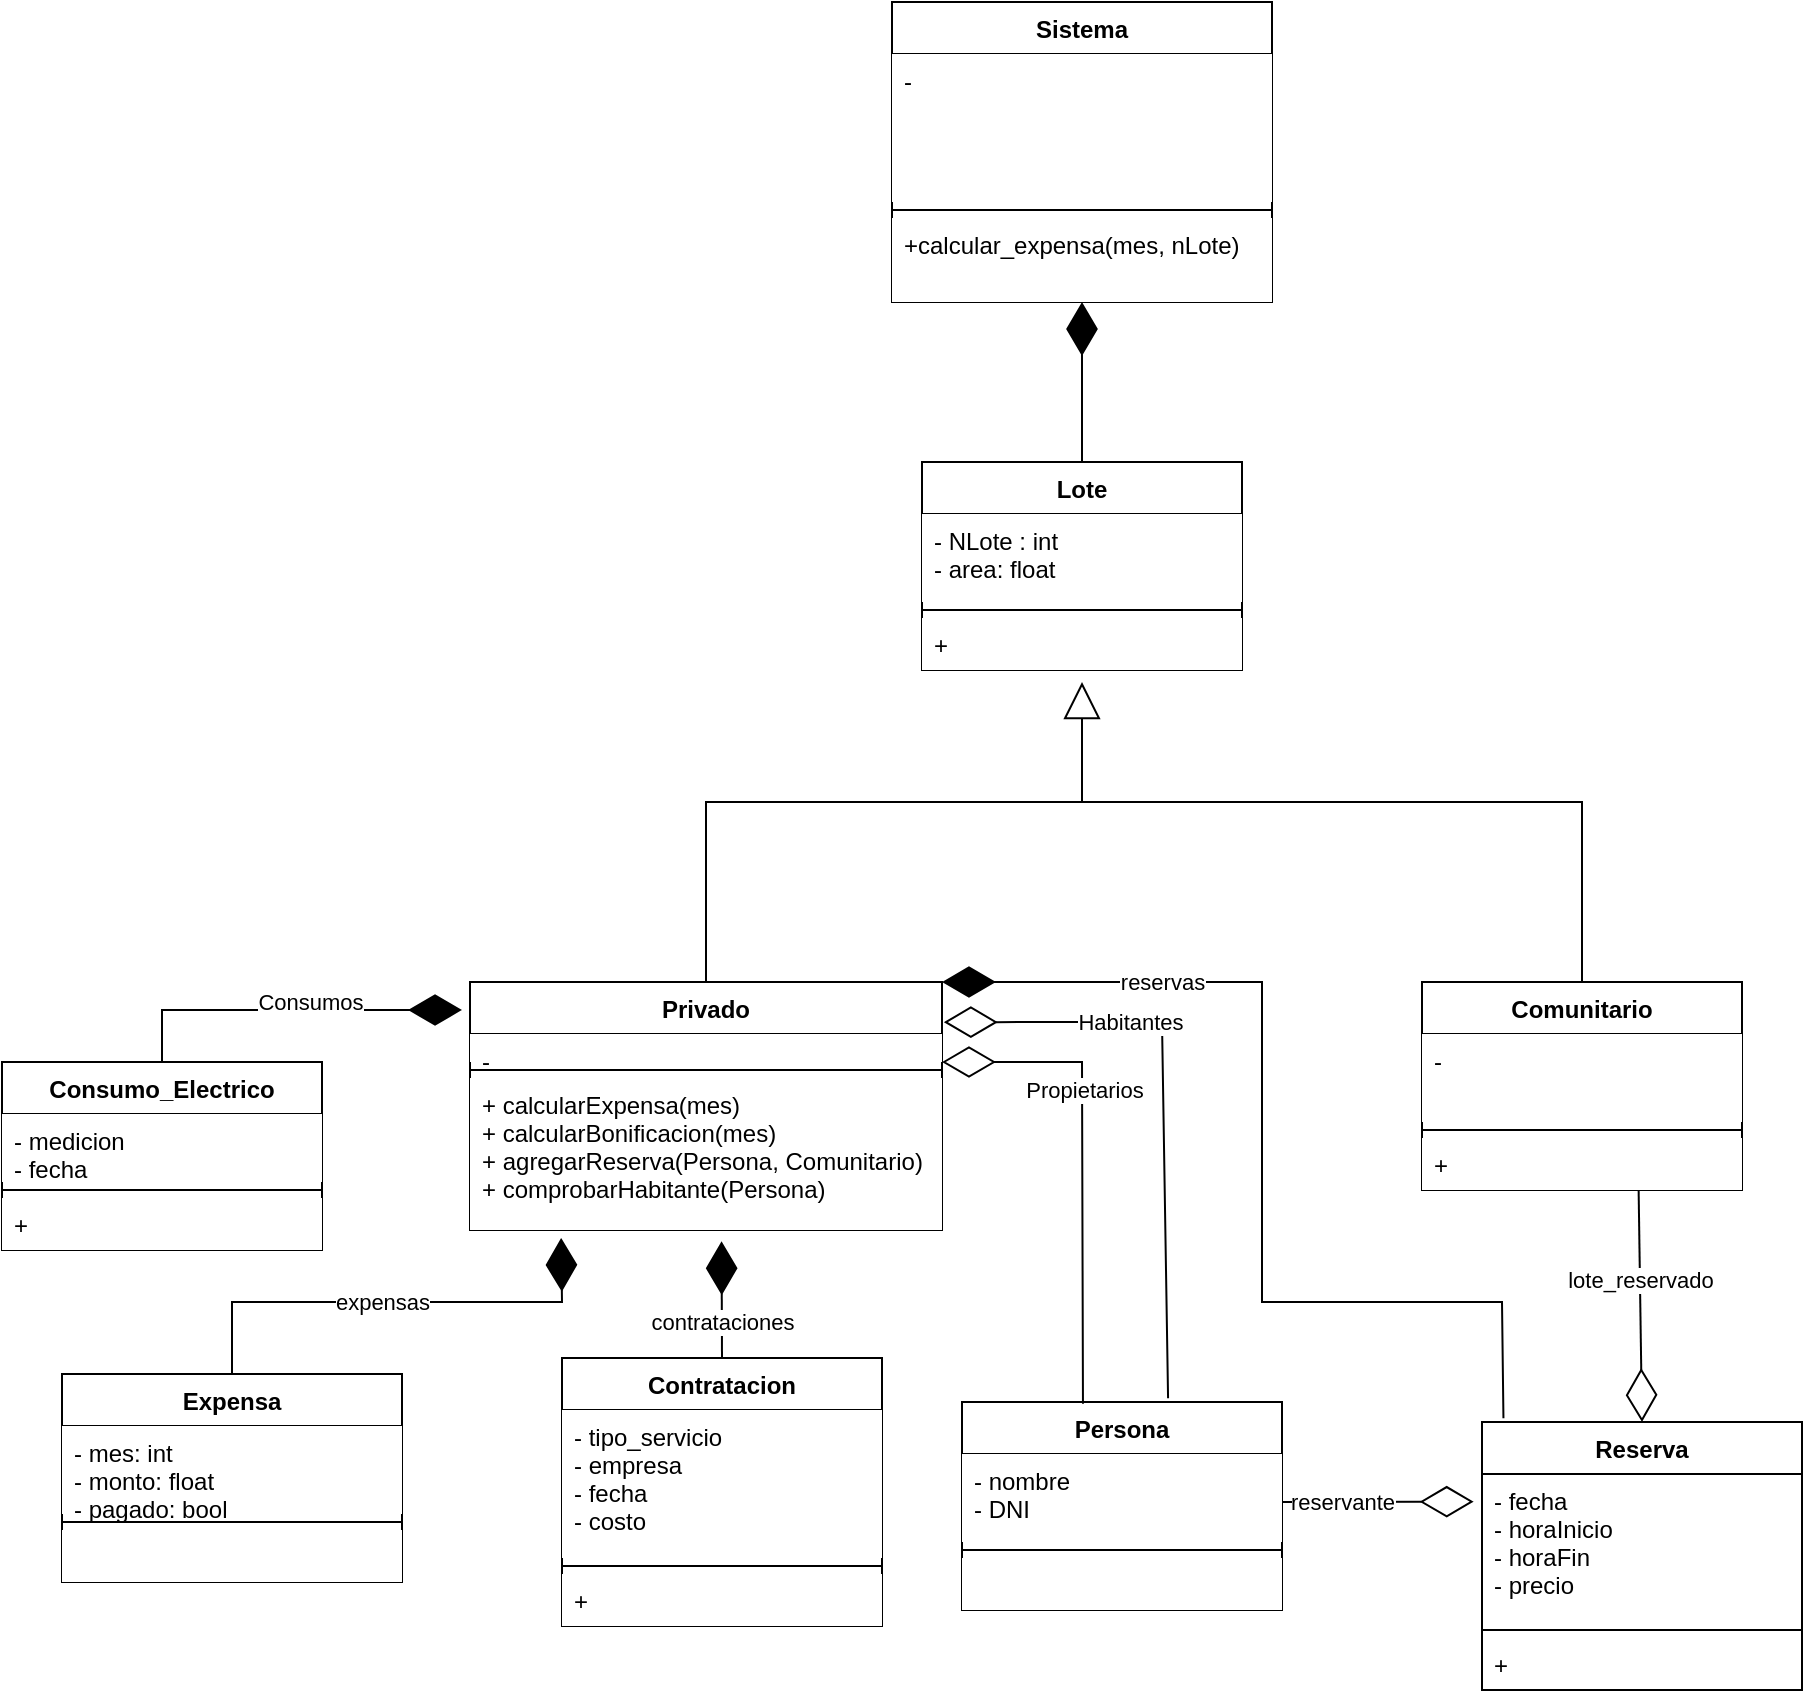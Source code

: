 <mxfile version="20.2.8" type="device"><diagram id="Mghg4daY8PKXxm-E9AAV" name="Página-1"><mxGraphModel dx="1609" dy="1637" grid="1" gridSize="10" guides="1" tooltips="1" connect="1" arrows="1" fold="1" page="1" pageScale="1" pageWidth="827" pageHeight="1169" math="0" shadow="0"><root><mxCell id="0"/><mxCell id="1" parent="0"/><mxCell id="o68BLchZln3EO1sLJYte-1" value="Lote" style="swimlane;fontStyle=1;align=center;verticalAlign=top;childLayout=stackLayout;horizontal=1;startSize=26;horizontalStack=0;resizeParent=1;resizeParentMax=0;resizeLast=0;collapsible=1;marginBottom=0;" parent="1" vertex="1"><mxGeometry x="310" y="70" width="160" height="104" as="geometry"/></mxCell><mxCell id="o68BLchZln3EO1sLJYte-2" value="- NLote : int&#10;- area: float&#10;" style="text;strokeColor=none;fillColor=default;align=left;verticalAlign=top;spacingLeft=4;spacingRight=4;overflow=hidden;rotatable=0;points=[[0,0.5],[1,0.5]];portConstraint=eastwest;" parent="o68BLchZln3EO1sLJYte-1" vertex="1"><mxGeometry y="26" width="160" height="44" as="geometry"/></mxCell><mxCell id="o68BLchZln3EO1sLJYte-3" value="" style="line;strokeWidth=1;fillColor=none;align=left;verticalAlign=middle;spacingTop=-1;spacingLeft=3;spacingRight=3;rotatable=0;labelPosition=right;points=[];portConstraint=eastwest;strokeColor=inherit;" parent="o68BLchZln3EO1sLJYte-1" vertex="1"><mxGeometry y="70" width="160" height="8" as="geometry"/></mxCell><mxCell id="o68BLchZln3EO1sLJYte-4" value="+ " style="text;strokeColor=none;fillColor=default;align=left;verticalAlign=top;spacingLeft=4;spacingRight=4;overflow=hidden;rotatable=0;points=[[0,0.5],[1,0.5]];portConstraint=eastwest;" parent="o68BLchZln3EO1sLJYte-1" vertex="1"><mxGeometry y="78" width="160" height="26" as="geometry"/></mxCell><mxCell id="o68BLchZln3EO1sLJYte-5" value="Privado" style="swimlane;fontStyle=1;align=center;verticalAlign=top;childLayout=stackLayout;horizontal=1;startSize=26;horizontalStack=0;resizeParent=1;resizeParentMax=0;resizeLast=0;collapsible=1;marginBottom=0;" parent="1" vertex="1"><mxGeometry x="84" y="330" width="236" height="124" as="geometry"/></mxCell><mxCell id="o68BLchZln3EO1sLJYte-6" value="-" style="text;strokeColor=none;fillColor=default;align=left;verticalAlign=top;spacingLeft=4;spacingRight=4;overflow=hidden;rotatable=0;points=[[0,0.5],[1,0.5]];portConstraint=eastwest;" parent="o68BLchZln3EO1sLJYte-5" vertex="1"><mxGeometry y="26" width="236" height="14" as="geometry"/></mxCell><mxCell id="o68BLchZln3EO1sLJYte-7" value="" style="line;strokeWidth=1;fillColor=none;align=left;verticalAlign=middle;spacingTop=-1;spacingLeft=3;spacingRight=3;rotatable=0;labelPosition=right;points=[];portConstraint=eastwest;strokeColor=inherit;" parent="o68BLchZln3EO1sLJYte-5" vertex="1"><mxGeometry y="40" width="236" height="8" as="geometry"/></mxCell><mxCell id="o68BLchZln3EO1sLJYte-8" value="+ calcularExpensa(mes)&#10;+ calcularBonificacion(mes)&#10;+ agregarReserva(Persona, Comunitario)&#10;+ comprobarHabitante(Persona)" style="text;strokeColor=none;fillColor=default;align=left;verticalAlign=top;spacingLeft=4;spacingRight=4;overflow=hidden;rotatable=0;points=[[0,0.5],[1,0.5]];portConstraint=eastwest;" parent="o68BLchZln3EO1sLJYte-5" vertex="1"><mxGeometry y="48" width="236" height="76" as="geometry"/></mxCell><mxCell id="o68BLchZln3EO1sLJYte-9" value="Comunitario" style="swimlane;fontStyle=1;align=center;verticalAlign=top;childLayout=stackLayout;horizontal=1;startSize=26;horizontalStack=0;resizeParent=1;resizeParentMax=0;resizeLast=0;collapsible=1;marginBottom=0;" parent="1" vertex="1"><mxGeometry x="560" y="330" width="160" height="104" as="geometry"/></mxCell><mxCell id="o68BLchZln3EO1sLJYte-10" value="-" style="text;strokeColor=none;fillColor=default;align=left;verticalAlign=top;spacingLeft=4;spacingRight=4;overflow=hidden;rotatable=0;points=[[0,0.5],[1,0.5]];portConstraint=eastwest;" parent="o68BLchZln3EO1sLJYte-9" vertex="1"><mxGeometry y="26" width="160" height="44" as="geometry"/></mxCell><mxCell id="o68BLchZln3EO1sLJYte-11" value="" style="line;strokeWidth=1;fillColor=none;align=left;verticalAlign=middle;spacingTop=-1;spacingLeft=3;spacingRight=3;rotatable=0;labelPosition=right;points=[];portConstraint=eastwest;strokeColor=inherit;" parent="o68BLchZln3EO1sLJYte-9" vertex="1"><mxGeometry y="70" width="160" height="8" as="geometry"/></mxCell><mxCell id="o68BLchZln3EO1sLJYte-12" value="+" style="text;strokeColor=none;fillColor=default;align=left;verticalAlign=top;spacingLeft=4;spacingRight=4;overflow=hidden;rotatable=0;points=[[0,0.5],[1,0.5]];portConstraint=eastwest;" parent="o68BLchZln3EO1sLJYte-9" vertex="1"><mxGeometry y="78" width="160" height="26" as="geometry"/></mxCell><mxCell id="o68BLchZln3EO1sLJYte-13" value="Persona" style="swimlane;fontStyle=1;align=center;verticalAlign=top;childLayout=stackLayout;horizontal=1;startSize=26;horizontalStack=0;resizeParent=1;resizeParentMax=0;resizeLast=0;collapsible=1;marginBottom=0;" parent="1" vertex="1"><mxGeometry x="330" y="540" width="160" height="104" as="geometry"/></mxCell><mxCell id="o68BLchZln3EO1sLJYte-14" value="- nombre&#10;- DNI&#10;" style="text;strokeColor=none;fillColor=default;align=left;verticalAlign=top;spacingLeft=4;spacingRight=4;overflow=hidden;rotatable=0;points=[[0,0.5],[1,0.5]];portConstraint=eastwest;" parent="o68BLchZln3EO1sLJYte-13" vertex="1"><mxGeometry y="26" width="160" height="44" as="geometry"/></mxCell><mxCell id="o68BLchZln3EO1sLJYte-15" value="" style="line;strokeWidth=1;fillColor=none;align=left;verticalAlign=middle;spacingTop=-1;spacingLeft=3;spacingRight=3;rotatable=0;labelPosition=right;points=[];portConstraint=eastwest;strokeColor=inherit;" parent="o68BLchZln3EO1sLJYte-13" vertex="1"><mxGeometry y="70" width="160" height="8" as="geometry"/></mxCell><mxCell id="o68BLchZln3EO1sLJYte-16" value="" style="text;strokeColor=none;fillColor=default;align=left;verticalAlign=top;spacingLeft=4;spacingRight=4;overflow=hidden;rotatable=0;points=[[0,0.5],[1,0.5]];portConstraint=eastwest;" parent="o68BLchZln3EO1sLJYte-13" vertex="1"><mxGeometry y="78" width="160" height="26" as="geometry"/></mxCell><mxCell id="o68BLchZln3EO1sLJYte-25" value="Contratacion" style="swimlane;fontStyle=1;align=center;verticalAlign=top;childLayout=stackLayout;horizontal=1;startSize=26;horizontalStack=0;resizeParent=1;resizeParentMax=0;resizeLast=0;collapsible=1;marginBottom=0;" parent="1" vertex="1"><mxGeometry x="130" y="518" width="160" height="134" as="geometry"/></mxCell><mxCell id="o68BLchZln3EO1sLJYte-26" value="- tipo_servicio&#10;- empresa&#10;- fecha&#10;- costo" style="text;strokeColor=none;fillColor=default;align=left;verticalAlign=top;spacingLeft=4;spacingRight=4;overflow=hidden;rotatable=0;points=[[0,0.5],[1,0.5]];portConstraint=eastwest;" parent="o68BLchZln3EO1sLJYte-25" vertex="1"><mxGeometry y="26" width="160" height="74" as="geometry"/></mxCell><mxCell id="o68BLchZln3EO1sLJYte-27" value="" style="line;strokeWidth=1;fillColor=none;align=left;verticalAlign=middle;spacingTop=-1;spacingLeft=3;spacingRight=3;rotatable=0;labelPosition=right;points=[];portConstraint=eastwest;strokeColor=inherit;" parent="o68BLchZln3EO1sLJYte-25" vertex="1"><mxGeometry y="100" width="160" height="8" as="geometry"/></mxCell><mxCell id="o68BLchZln3EO1sLJYte-28" value="+ " style="text;strokeColor=none;fillColor=default;align=left;verticalAlign=top;spacingLeft=4;spacingRight=4;overflow=hidden;rotatable=0;points=[[0,0.5],[1,0.5]];portConstraint=eastwest;" parent="o68BLchZln3EO1sLJYte-25" vertex="1"><mxGeometry y="108" width="160" height="26" as="geometry"/></mxCell><mxCell id="o68BLchZln3EO1sLJYte-29" value="Consumo_Electrico" style="swimlane;fontStyle=1;align=center;verticalAlign=top;childLayout=stackLayout;horizontal=1;startSize=26;horizontalStack=0;resizeParent=1;resizeParentMax=0;resizeLast=0;collapsible=1;marginBottom=0;" parent="1" vertex="1"><mxGeometry x="-150" y="370" width="160" height="94" as="geometry"/></mxCell><mxCell id="o68BLchZln3EO1sLJYte-30" value="- medicion&#10;- fecha" style="text;strokeColor=none;fillColor=default;align=left;verticalAlign=top;spacingLeft=4;spacingRight=4;overflow=hidden;rotatable=0;points=[[0,0.5],[1,0.5]];portConstraint=eastwest;" parent="o68BLchZln3EO1sLJYte-29" vertex="1"><mxGeometry y="26" width="160" height="34" as="geometry"/></mxCell><mxCell id="o68BLchZln3EO1sLJYte-31" value="" style="line;strokeWidth=1;fillColor=none;align=left;verticalAlign=middle;spacingTop=-1;spacingLeft=3;spacingRight=3;rotatable=0;labelPosition=right;points=[];portConstraint=eastwest;strokeColor=inherit;" parent="o68BLchZln3EO1sLJYte-29" vertex="1"><mxGeometry y="60" width="160" height="8" as="geometry"/></mxCell><mxCell id="o68BLchZln3EO1sLJYte-32" value="+ " style="text;strokeColor=none;fillColor=default;align=left;verticalAlign=top;spacingLeft=4;spacingRight=4;overflow=hidden;rotatable=0;points=[[0,0.5],[1,0.5]];portConstraint=eastwest;" parent="o68BLchZln3EO1sLJYte-29" vertex="1"><mxGeometry y="68" width="160" height="26" as="geometry"/></mxCell><mxCell id="o68BLchZln3EO1sLJYte-33" value="Sistema" style="swimlane;fontStyle=1;align=center;verticalAlign=top;childLayout=stackLayout;horizontal=1;startSize=26;horizontalStack=0;resizeParent=1;resizeParentMax=0;resizeLast=0;collapsible=1;marginBottom=0;" parent="1" vertex="1"><mxGeometry x="295" y="-160" width="190" height="150" as="geometry"/></mxCell><mxCell id="o68BLchZln3EO1sLJYte-34" value="-" style="text;strokeColor=none;fillColor=default;align=left;verticalAlign=top;spacingLeft=4;spacingRight=4;overflow=hidden;rotatable=0;points=[[0,0.5],[1,0.5]];portConstraint=eastwest;" parent="o68BLchZln3EO1sLJYte-33" vertex="1"><mxGeometry y="26" width="190" height="74" as="geometry"/></mxCell><mxCell id="o68BLchZln3EO1sLJYte-35" value="" style="line;strokeWidth=1;fillColor=none;align=left;verticalAlign=middle;spacingTop=-1;spacingLeft=3;spacingRight=3;rotatable=0;labelPosition=right;points=[];portConstraint=eastwest;strokeColor=inherit;" parent="o68BLchZln3EO1sLJYte-33" vertex="1"><mxGeometry y="100" width="190" height="8" as="geometry"/></mxCell><mxCell id="o68BLchZln3EO1sLJYte-36" value="+calcular_expensa(mes, nLote)" style="text;strokeColor=none;fillColor=default;align=left;verticalAlign=top;spacingLeft=4;spacingRight=4;overflow=hidden;rotatable=0;points=[[0,0.5],[1,0.5]];portConstraint=eastwest;" parent="o68BLchZln3EO1sLJYte-33" vertex="1"><mxGeometry y="108" width="190" height="42" as="geometry"/></mxCell><mxCell id="o68BLchZln3EO1sLJYte-39" value="Expensa" style="swimlane;fontStyle=1;align=center;verticalAlign=top;childLayout=stackLayout;horizontal=1;startSize=26;horizontalStack=0;resizeParent=1;resizeParentMax=0;resizeLast=0;collapsible=1;marginBottom=0;" parent="1" vertex="1"><mxGeometry x="-120" y="526" width="170" height="104" as="geometry"/></mxCell><mxCell id="o68BLchZln3EO1sLJYte-40" value="- mes: int&#10;- monto: float&#10;- pagado: bool" style="text;strokeColor=none;fillColor=default;align=left;verticalAlign=top;spacingLeft=4;spacingRight=4;overflow=hidden;rotatable=0;points=[[0,0.5],[1,0.5]];portConstraint=eastwest;" parent="o68BLchZln3EO1sLJYte-39" vertex="1"><mxGeometry y="26" width="170" height="44" as="geometry"/></mxCell><mxCell id="o68BLchZln3EO1sLJYte-41" value="" style="line;strokeWidth=1;fillColor=none;align=left;verticalAlign=middle;spacingTop=-1;spacingLeft=3;spacingRight=3;rotatable=0;labelPosition=right;points=[];portConstraint=eastwest;strokeColor=inherit;" parent="o68BLchZln3EO1sLJYte-39" vertex="1"><mxGeometry y="70" width="170" height="8" as="geometry"/></mxCell><mxCell id="o68BLchZln3EO1sLJYte-42" value="" style="text;strokeColor=none;fillColor=default;align=left;verticalAlign=top;spacingLeft=4;spacingRight=4;overflow=hidden;rotatable=0;points=[[0,0.5],[1,0.5]];portConstraint=eastwest;" parent="o68BLchZln3EO1sLJYte-39" vertex="1"><mxGeometry y="78" width="170" height="26" as="geometry"/></mxCell><mxCell id="o68BLchZln3EO1sLJYte-47" value="" style="endArrow=diamondThin;endFill=1;endSize=24;html=1;rounded=0;exitX=0.5;exitY=0;exitDx=0;exitDy=0;entryX=0.193;entryY=1.052;entryDx=0;entryDy=0;entryPerimeter=0;" parent="1" source="o68BLchZln3EO1sLJYte-39" target="o68BLchZln3EO1sLJYte-8" edge="1"><mxGeometry width="160" relative="1" as="geometry"><mxPoint x="10" y="480" as="sourcePoint"/><mxPoint x="170" y="480" as="targetPoint"/><Array as="points"><mxPoint x="-35" y="490"/><mxPoint x="130" y="490"/></Array></mxGeometry></mxCell><mxCell id="o68BLchZln3EO1sLJYte-50" value="" style="endArrow=diamondThin;endFill=1;endSize=24;html=1;rounded=0;exitX=0.5;exitY=0;exitDx=0;exitDy=0;entryX=0.533;entryY=1.074;entryDx=0;entryDy=0;entryPerimeter=0;" parent="1" source="o68BLchZln3EO1sLJYte-25" target="o68BLchZln3EO1sLJYte-8" edge="1"><mxGeometry width="160" relative="1" as="geometry"><mxPoint x="160.0" y="490.004" as="sourcePoint"/><mxPoint x="170" y="440" as="targetPoint"/></mxGeometry></mxCell><mxCell id="o68BLchZln3EO1sLJYte-51" value="" style="endArrow=diamondThin;endFill=1;endSize=24;html=1;rounded=0;exitX=0.5;exitY=0;exitDx=0;exitDy=0;" parent="1" source="o68BLchZln3EO1sLJYte-29" edge="1"><mxGeometry width="160" relative="1" as="geometry"><mxPoint x="320" y="370" as="sourcePoint"/><mxPoint x="80" y="344" as="targetPoint"/><Array as="points"><mxPoint x="-70" y="344"/></Array></mxGeometry></mxCell><mxCell id="o68BLchZln3EO1sLJYte-62" value="" style="endArrow=block;endSize=16;endFill=0;html=1;rounded=0;exitX=0.5;exitY=0;exitDx=0;exitDy=0;" parent="1" source="o68BLchZln3EO1sLJYte-9" edge="1"><mxGeometry width="160" relative="1" as="geometry"><mxPoint x="590" y="270" as="sourcePoint"/><mxPoint x="390" y="180" as="targetPoint"/><Array as="points"><mxPoint x="640" y="240"/><mxPoint x="390" y="240"/></Array></mxGeometry></mxCell><mxCell id="o68BLchZln3EO1sLJYte-64" value="" style="endArrow=none;html=1;rounded=0;exitX=0.5;exitY=0;exitDx=0;exitDy=0;" parent="1" source="o68BLchZln3EO1sLJYte-5" edge="1"><mxGeometry width="50" height="50" relative="1" as="geometry"><mxPoint x="160" y="240" as="sourcePoint"/><mxPoint x="390" y="240" as="targetPoint"/><Array as="points"><mxPoint x="202" y="240"/></Array></mxGeometry></mxCell><mxCell id="o68BLchZln3EO1sLJYte-67" value="" style="endArrow=diamondThin;endFill=0;endSize=24;html=1;rounded=0;exitX=0.378;exitY=0.009;exitDx=0;exitDy=0;exitPerimeter=0;" parent="1" source="o68BLchZln3EO1sLJYte-13" edge="1"><mxGeometry width="160" relative="1" as="geometry"><mxPoint x="360" y="480" as="sourcePoint"/><mxPoint x="320" y="370" as="targetPoint"/><Array as="points"><mxPoint x="390" y="370"/></Array></mxGeometry></mxCell><mxCell id="o68BLchZln3EO1sLJYte-85" value="Propietarios" style="edgeLabel;html=1;align=center;verticalAlign=middle;resizable=0;points=[];" parent="o68BLchZln3EO1sLJYte-67" vertex="1" connectable="0"><mxGeometry x="0.309" y="-1" relative="1" as="geometry"><mxPoint as="offset"/></mxGeometry></mxCell><mxCell id="o68BLchZln3EO1sLJYte-69" value="Reserva" style="swimlane;fontStyle=1;align=center;verticalAlign=top;childLayout=stackLayout;horizontal=1;startSize=26;horizontalStack=0;resizeParent=1;resizeParentMax=0;resizeLast=0;collapsible=1;marginBottom=0;fillColor=default;" parent="1" vertex="1"><mxGeometry x="590" y="550" width="160" height="134" as="geometry"/></mxCell><mxCell id="o68BLchZln3EO1sLJYte-70" value="- fecha&#10;- horaInicio&#10;- horaFin&#10;- precio&#10;" style="text;strokeColor=none;fillColor=none;align=left;verticalAlign=top;spacingLeft=4;spacingRight=4;overflow=hidden;rotatable=0;points=[[0,0.5],[1,0.5]];portConstraint=eastwest;" parent="o68BLchZln3EO1sLJYte-69" vertex="1"><mxGeometry y="26" width="160" height="74" as="geometry"/></mxCell><mxCell id="o68BLchZln3EO1sLJYte-71" value="" style="line;strokeWidth=1;fillColor=none;align=left;verticalAlign=middle;spacingTop=-1;spacingLeft=3;spacingRight=3;rotatable=0;labelPosition=right;points=[];portConstraint=eastwest;strokeColor=inherit;" parent="o68BLchZln3EO1sLJYte-69" vertex="1"><mxGeometry y="100" width="160" height="8" as="geometry"/></mxCell><mxCell id="o68BLchZln3EO1sLJYte-72" value="+ " style="text;strokeColor=none;fillColor=none;align=left;verticalAlign=top;spacingLeft=4;spacingRight=4;overflow=hidden;rotatable=0;points=[[0,0.5],[1,0.5]];portConstraint=eastwest;" parent="o68BLchZln3EO1sLJYte-69" vertex="1"><mxGeometry y="108" width="160" height="26" as="geometry"/></mxCell><mxCell id="o68BLchZln3EO1sLJYte-74" value="" style="endArrow=diamondThin;endFill=0;endSize=24;html=1;rounded=0;exitX=0.677;exitY=1.011;exitDx=0;exitDy=0;exitPerimeter=0;entryX=0.5;entryY=0;entryDx=0;entryDy=0;" parent="1" source="o68BLchZln3EO1sLJYte-12" target="o68BLchZln3EO1sLJYte-69" edge="1"><mxGeometry width="160" relative="1" as="geometry"><mxPoint x="670" y="500" as="sourcePoint"/><mxPoint x="730" y="480" as="targetPoint"/></mxGeometry></mxCell><mxCell id="o68BLchZln3EO1sLJYte-73" value="" style="endArrow=diamondThin;endFill=0;endSize=24;html=1;rounded=0;entryX=-0.026;entryY=0.187;entryDx=0;entryDy=0;entryPerimeter=0;" parent="1" target="o68BLchZln3EO1sLJYte-70" edge="1"><mxGeometry width="160" relative="1" as="geometry"><mxPoint x="490" y="590" as="sourcePoint"/><mxPoint x="580" y="590" as="targetPoint"/><Array as="points"/></mxGeometry></mxCell><mxCell id="o68BLchZln3EO1sLJYte-82" value="" style="endArrow=diamondThin;endFill=0;endSize=24;html=1;rounded=0;exitX=0.644;exitY=-0.018;exitDx=0;exitDy=0;exitPerimeter=0;entryX=1.004;entryY=0.162;entryDx=0;entryDy=0;entryPerimeter=0;" parent="1" source="o68BLchZln3EO1sLJYte-13" target="o68BLchZln3EO1sLJYte-5" edge="1"><mxGeometry width="160" relative="1" as="geometry"><mxPoint x="427" y="550" as="sourcePoint"/><mxPoint x="340" y="350" as="targetPoint"/><Array as="points"><mxPoint x="430" y="350"/></Array></mxGeometry></mxCell><mxCell id="o68BLchZln3EO1sLJYte-86" value="Habitantes" style="edgeLabel;html=1;align=center;verticalAlign=middle;resizable=0;points=[];" parent="o68BLchZln3EO1sLJYte-82" vertex="1" connectable="0"><mxGeometry x="0.375" relative="1" as="geometry"><mxPoint as="offset"/></mxGeometry></mxCell><mxCell id="o68BLchZln3EO1sLJYte-84" value="" style="endArrow=diamondThin;endFill=1;endSize=24;html=1;rounded=0;entryX=1;entryY=0;entryDx=0;entryDy=0;exitX=0.067;exitY=-0.014;exitDx=0;exitDy=0;exitPerimeter=0;" parent="1" source="o68BLchZln3EO1sLJYte-69" target="o68BLchZln3EO1sLJYte-5" edge="1"><mxGeometry width="160" relative="1" as="geometry"><mxPoint x="600" y="540" as="sourcePoint"/><mxPoint x="580" y="510" as="targetPoint"/><Array as="points"><mxPoint x="600" y="490"/><mxPoint x="480" y="490"/><mxPoint x="480" y="330"/></Array></mxGeometry></mxCell><mxCell id="jvN9_t4SDrwfO9zvQ4az-1" value="Consumos" style="edgeLabel;html=1;align=center;verticalAlign=middle;resizable=0;points=[];" vertex="1" connectable="0" parent="1"><mxGeometry x="-0.001" y="350.003" as="geometry"><mxPoint x="4" y="-10" as="offset"/></mxGeometry></mxCell><mxCell id="jvN9_t4SDrwfO9zvQ4az-2" value="expensas" style="edgeLabel;html=1;align=center;verticalAlign=middle;resizable=0;points=[];" vertex="1" connectable="0" parent="1"><mxGeometry x="39.999" y="490.003" as="geometry"/></mxCell><mxCell id="jvN9_t4SDrwfO9zvQ4az-3" value="contrataciones" style="edgeLabel;html=1;align=center;verticalAlign=middle;resizable=0;points=[];" vertex="1" connectable="0" parent="1"><mxGeometry x="209.999" y="500.003" as="geometry"/></mxCell><mxCell id="jvN9_t4SDrwfO9zvQ4az-4" value="reservas" style="edgeLabel;html=1;align=center;verticalAlign=middle;resizable=0;points=[];" vertex="1" connectable="0" parent="1"><mxGeometry x="429.999" y="330.003" as="geometry"/></mxCell><mxCell id="jvN9_t4SDrwfO9zvQ4az-5" value="lote_reservado" style="edgeLabel;html=1;align=center;verticalAlign=middle;resizable=0;points=[];" vertex="1" connectable="0" parent="1"><mxGeometry x="669.999" y="480.003" as="geometry"><mxPoint x="-1" y="-1" as="offset"/></mxGeometry></mxCell><mxCell id="jvN9_t4SDrwfO9zvQ4az-6" value="reservante" style="edgeLabel;html=1;align=center;verticalAlign=middle;resizable=0;points=[];" vertex="1" connectable="0" parent="1"><mxGeometry x="519.999" y="590.003" as="geometry"/></mxCell><mxCell id="jvN9_t4SDrwfO9zvQ4az-7" value="" style="endArrow=diamondThin;endFill=1;endSize=24;html=1;rounded=0;exitX=0.5;exitY=0;exitDx=0;exitDy=0;" edge="1" parent="1" source="o68BLchZln3EO1sLJYte-1"><mxGeometry width="160" relative="1" as="geometry"><mxPoint x="280" y="-10" as="sourcePoint"/><mxPoint x="390" y="-10" as="targetPoint"/></mxGeometry></mxCell></root></mxGraphModel></diagram></mxfile>